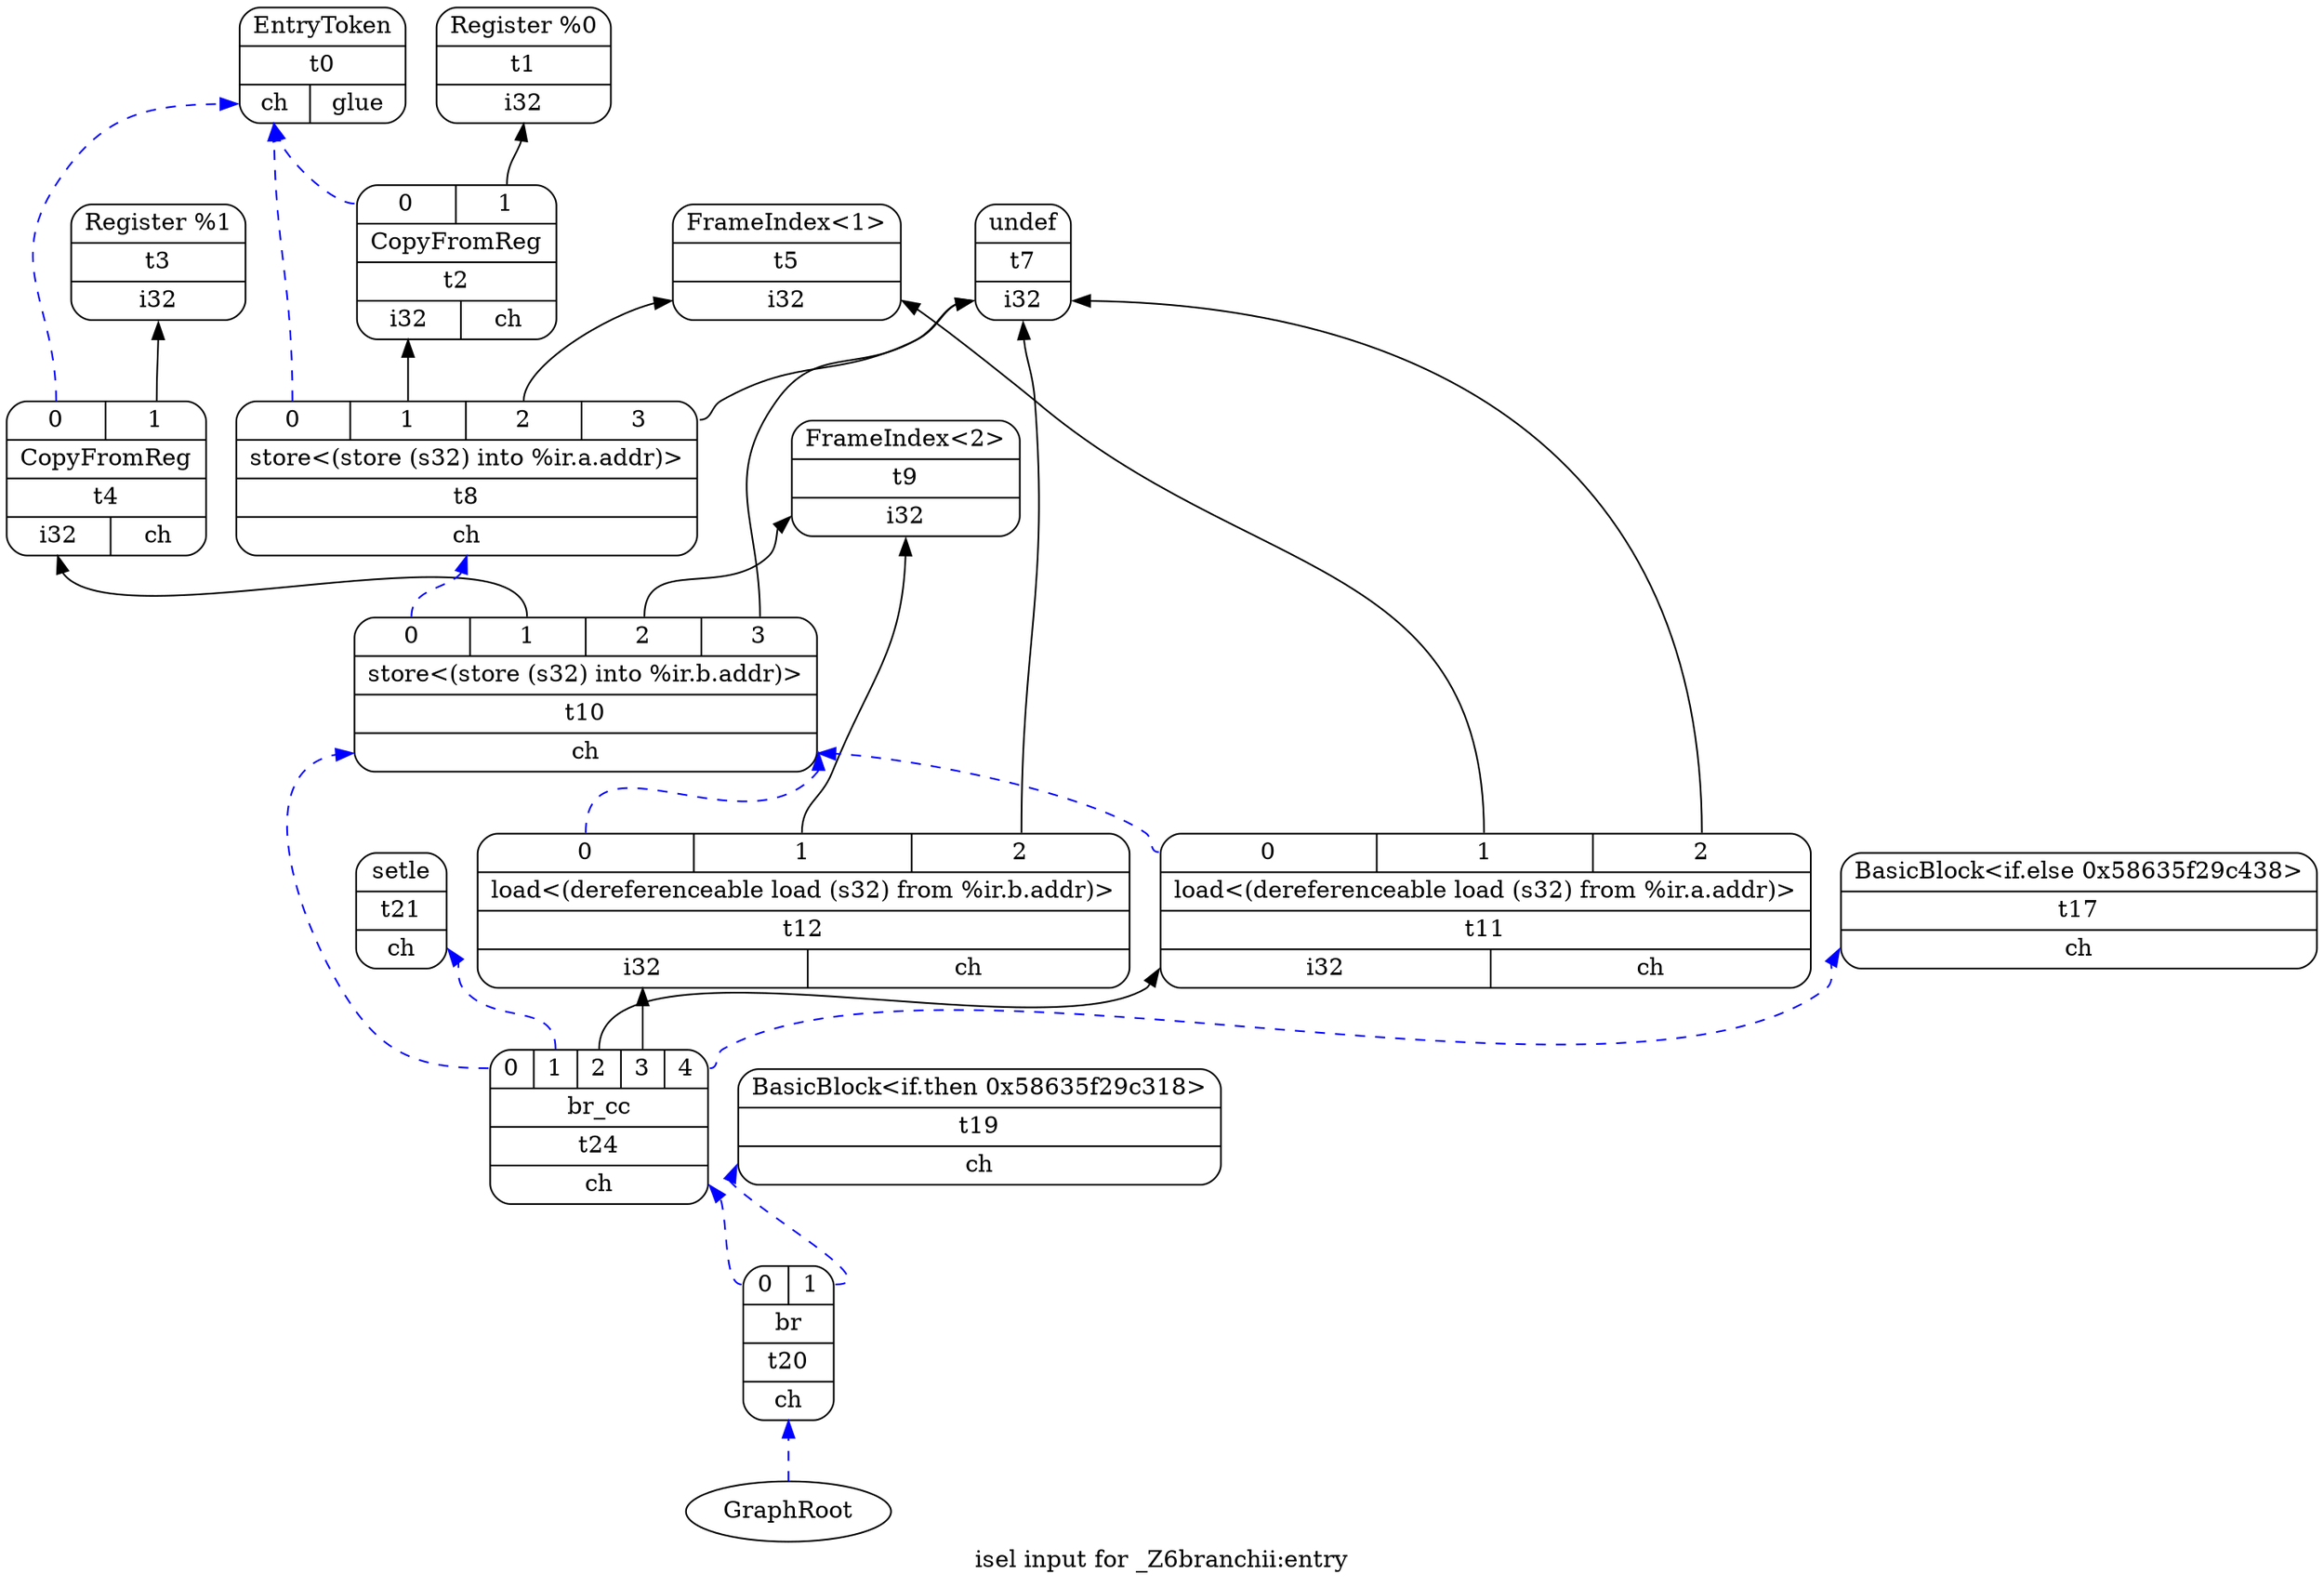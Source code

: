 digraph "isel input for _Z6branchii:entry" {
	rankdir="BT";
	label="isel input for _Z6branchii:entry";

	Node0x58635f282710 [shape=record,shape=Mrecord,label="{EntryToken|t0|{<d0>ch|<d1>glue}}"];
	Node0x58635f2a17f0 [shape=record,shape=Mrecord,label="{Register %0|t1|{<d0>i32}}"];
	Node0x58635f2a18d0 [shape=record,shape=Mrecord,label="{Register %1|t3|{<d0>i32}}"];
	Node0x58635f2a19b0 [shape=record,shape=Mrecord,label="{FrameIndex\<1\>|t5|{<d0>i32}}"];
	Node0x58635f2a1a90 [shape=record,shape=Mrecord,label="{undef|t7|{<d0>i32}}"];
	Node0x58635f2a1b70 [shape=record,shape=Mrecord,label="{FrameIndex\<2\>|t9|{<d0>i32}}"];
	Node0x58635f2a1ef0 [shape=record,shape=Mrecord,label="{BasicBlock\<if.else 0x58635f29c438\>|t17|{<d0>ch}}"];
	Node0x58635f2a1fd0 [shape=record,shape=Mrecord,label="{BasicBlock\<if.then 0x58635f29c318\>|t19|{<d0>ch}}"];
	Node0x58635f2a1a20 [shape=record,shape=Mrecord,label="{setle|t21|{<d0>ch}}"];
	Node0x58635f2a1860 [shape=record,shape=Mrecord,label="{{<s0>0|<s1>1}|CopyFromReg|t2|{<d0>i32|<d1>ch}}"];
	Node0x58635f2a1860:s0 -> Node0x58635f282710:d0[color=blue,style=dashed];
	Node0x58635f2a1860:s1 -> Node0x58635f2a17f0:d0;
	Node0x58635f2a1940 [shape=record,shape=Mrecord,label="{{<s0>0|<s1>1}|CopyFromReg|t4|{<d0>i32|<d1>ch}}"];
	Node0x58635f2a1940:s0 -> Node0x58635f282710:d0[color=blue,style=dashed];
	Node0x58635f2a1940:s1 -> Node0x58635f2a18d0:d0;
	Node0x58635f2a1b00 [shape=record,shape=Mrecord,label="{{<s0>0|<s1>1|<s2>2|<s3>3}|store\<(store (s32) into %ir.a.addr)\>|t8|{<d0>ch}}"];
	Node0x58635f2a1b00:s0 -> Node0x58635f282710:d0[color=blue,style=dashed];
	Node0x58635f2a1b00:s1 -> Node0x58635f2a1860:d0;
	Node0x58635f2a1b00:s2 -> Node0x58635f2a19b0:d0;
	Node0x58635f2a1b00:s3 -> Node0x58635f2a1a90:d0;
	Node0x58635f2a1be0 [shape=record,shape=Mrecord,label="{{<s0>0|<s1>1|<s2>2|<s3>3}|store\<(store (s32) into %ir.b.addr)\>|t10|{<d0>ch}}"];
	Node0x58635f2a1be0:s0 -> Node0x58635f2a1b00:d0[color=blue,style=dashed];
	Node0x58635f2a1be0:s1 -> Node0x58635f2a1940:d0;
	Node0x58635f2a1be0:s2 -> Node0x58635f2a1b70:d0;
	Node0x58635f2a1be0:s3 -> Node0x58635f2a1a90:d0;
	Node0x58635f2a1cc0 [shape=record,shape=Mrecord,label="{{<s0>0|<s1>1|<s2>2}|load\<(dereferenceable load (s32) from %ir.b.addr)\>|t12|{<d0>i32|<d1>ch}}"];
	Node0x58635f2a1cc0:s0 -> Node0x58635f2a1be0:d0[color=blue,style=dashed];
	Node0x58635f2a1cc0:s1 -> Node0x58635f2a1b70:d0;
	Node0x58635f2a1cc0:s2 -> Node0x58635f2a1a90:d0;
	Node0x58635f2a1c50 [shape=record,shape=Mrecord,label="{{<s0>0|<s1>1|<s2>2}|load\<(dereferenceable load (s32) from %ir.a.addr)\>|t11|{<d0>i32|<d1>ch}}"];
	Node0x58635f2a1c50:s0 -> Node0x58635f2a1be0:d0[color=blue,style=dashed];
	Node0x58635f2a1c50:s1 -> Node0x58635f2a19b0:d0;
	Node0x58635f2a1c50:s2 -> Node0x58635f2a1a90:d0;
	Node0x58635f2a1d30 [shape=record,shape=Mrecord,label="{{<s0>0|<s1>1|<s2>2|<s3>3|<s4>4}|br_cc|t24|{<d0>ch}}"];
	Node0x58635f2a1d30:s0 -> Node0x58635f2a1be0:d0[color=blue,style=dashed];
	Node0x58635f2a1d30:s1 -> Node0x58635f2a1a20:d0[color=blue,style=dashed];
	Node0x58635f2a1d30:s2 -> Node0x58635f2a1c50:d0;
	Node0x58635f2a1d30:s3 -> Node0x58635f2a1cc0:d0;
	Node0x58635f2a1d30:s4 -> Node0x58635f2a1ef0:d0[color=blue,style=dashed];
	Node0x58635f2a2040 [shape=record,shape=Mrecord,label="{{<s0>0|<s1>1}|br|t20|{<d0>ch}}"];
	Node0x58635f2a2040:s0 -> Node0x58635f2a1d30:d0[color=blue,style=dashed];
	Node0x58635f2a2040:s1 -> Node0x58635f2a1fd0:d0[color=blue,style=dashed];
	Node0x0[ plaintext=circle, label ="GraphRoot"];
	Node0x0 -> Node0x58635f2a2040:d0[color=blue,style=dashed];
}
